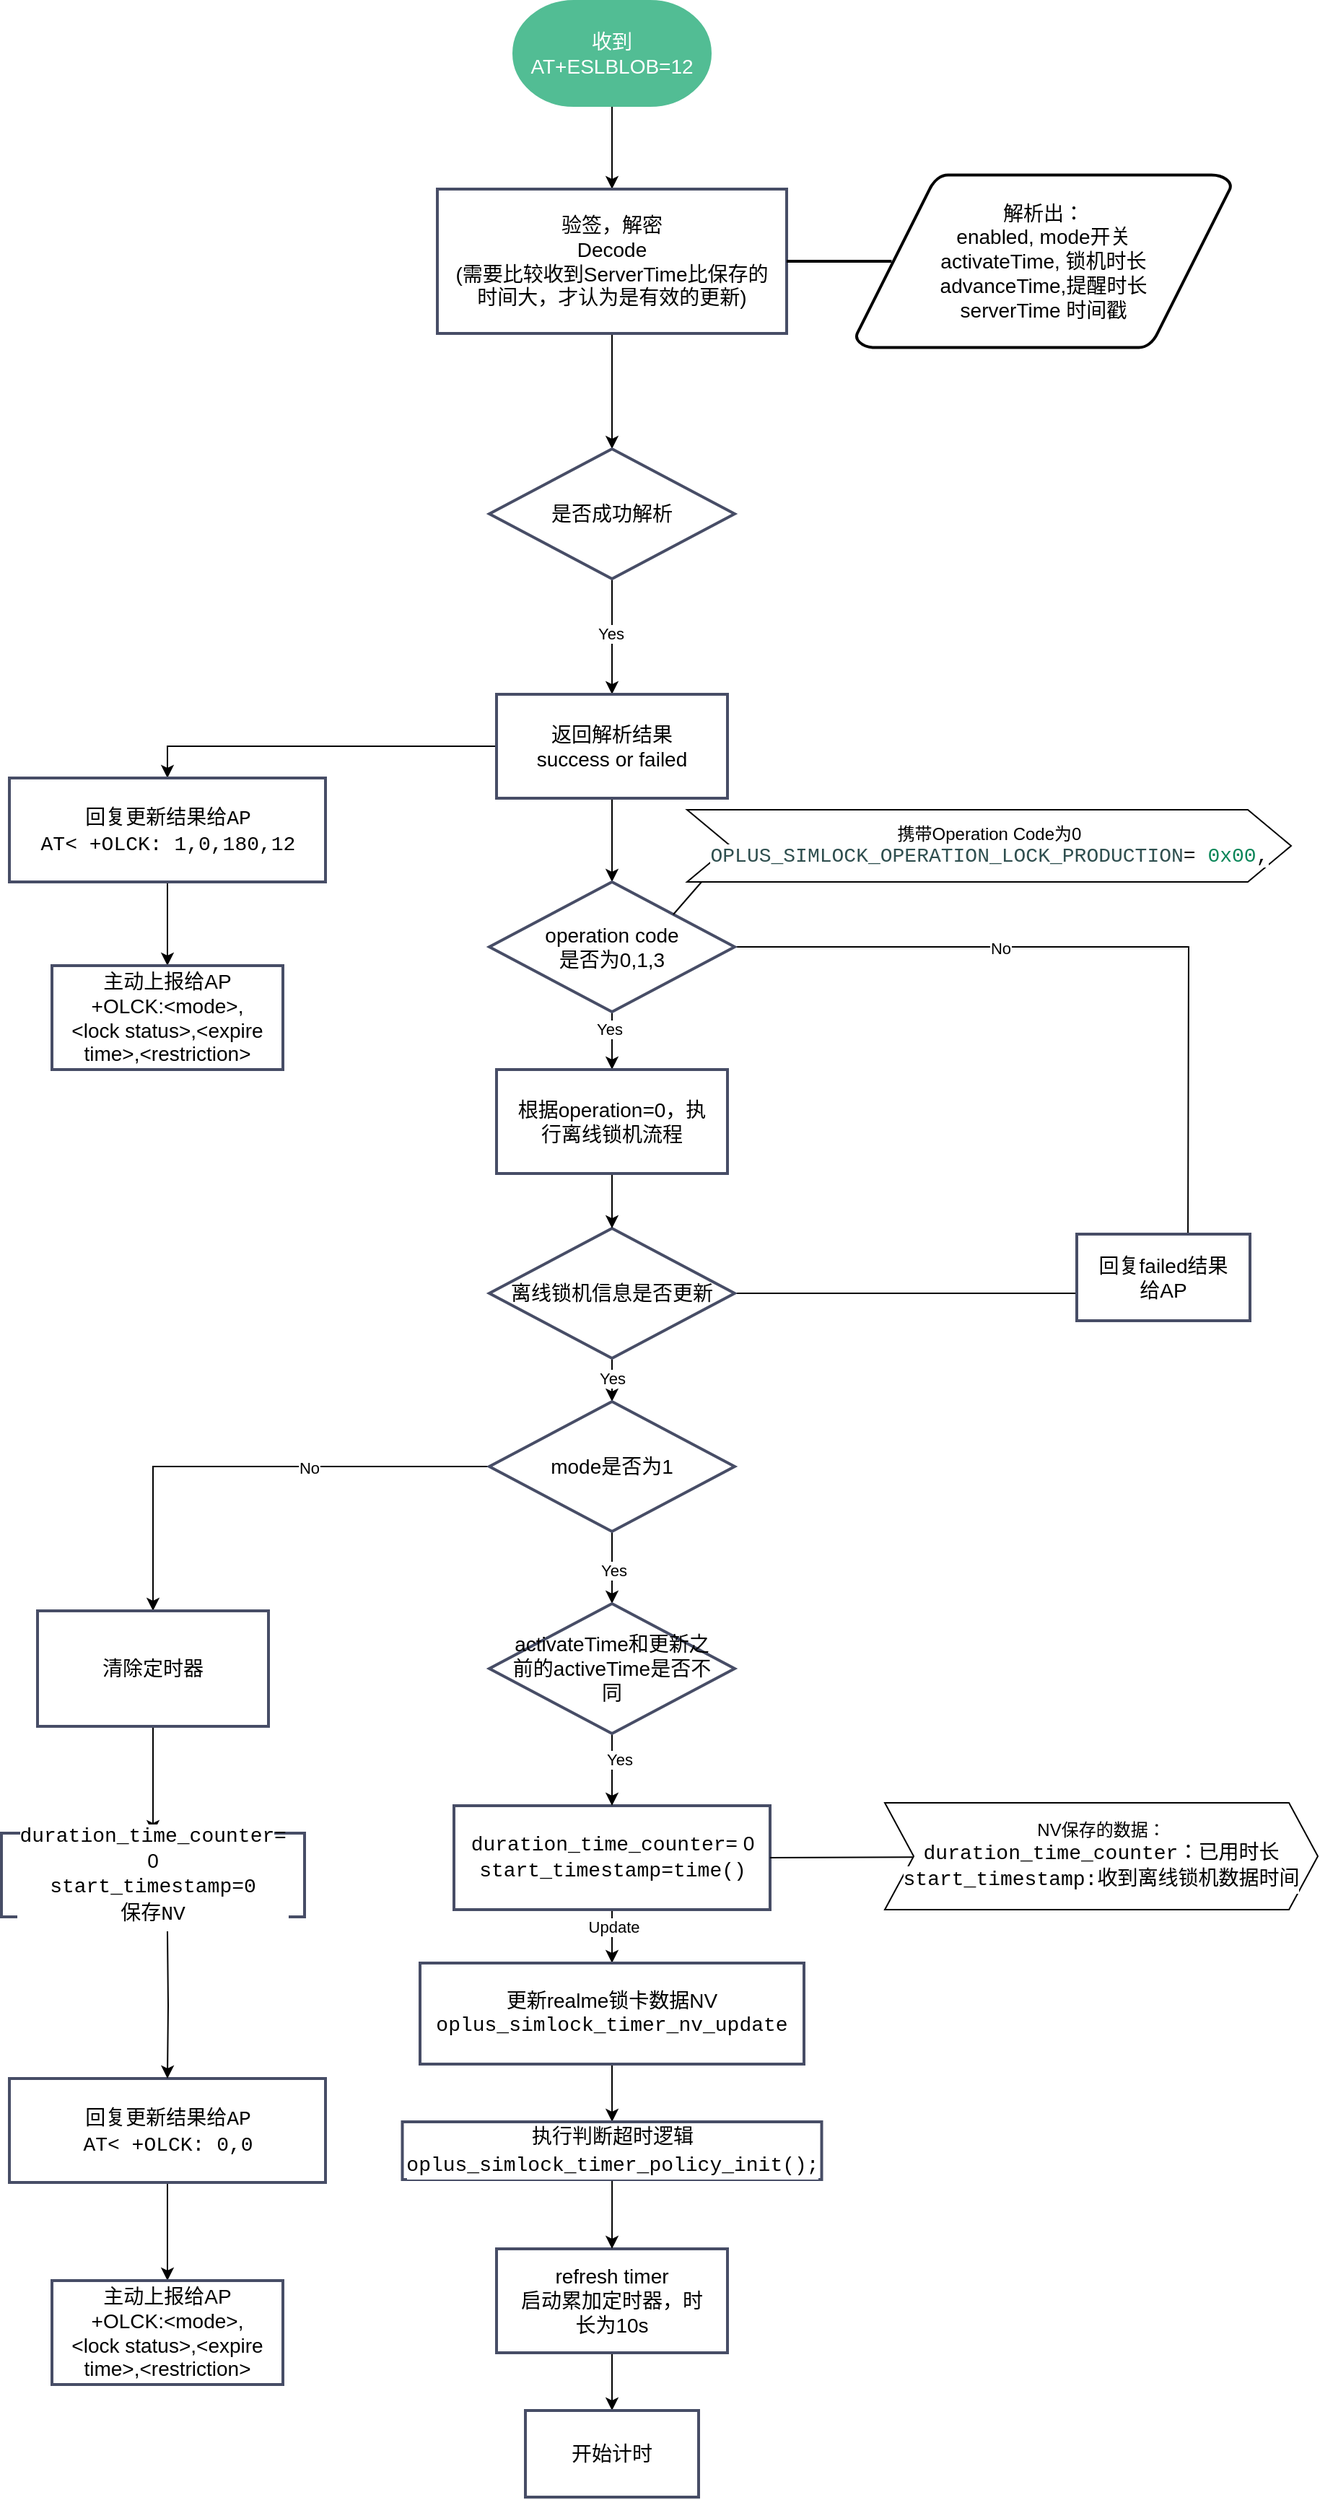 <mxfile version="24.7.7">
  <diagram name="第 1 页" id="54BJwtoG-cp-33cE2wWl">
    <mxGraphModel dx="2214" dy="796" grid="1" gridSize="10" guides="1" tooltips="1" connect="1" arrows="1" fold="1" page="1" pageScale="1" pageWidth="827" pageHeight="1169" math="0" shadow="0">
      <root>
        <mxCell id="0" />
        <mxCell id="1" parent="0" />
        <mxCell id="9z1HUDdmIe7pnTlIsTbF-13" value="" style="edgeStyle=orthogonalEdgeStyle;rounded=0;orthogonalLoop=1;jettySize=auto;html=1;" parent="1" source="9z1HUDdmIe7pnTlIsTbF-14" target="9z1HUDdmIe7pnTlIsTbF-16" edge="1">
          <mxGeometry relative="1" as="geometry" />
        </mxCell>
        <mxCell id="9z1HUDdmIe7pnTlIsTbF-14" value="收到AT+ESLBLOB=12" style="fontSize=14;zwfType=basicShape;strokeWidth=2;html=1;shape=mxgraph.flowchart.terminator;whiteSpace=wrap;strokeColor=#52BD94;fontColor=#FFFFFF;fillColor=#52BD94;" parent="1" vertex="1">
          <mxGeometry x="270" y="41" width="136" height="72" as="geometry" />
        </mxCell>
        <mxCell id="9z1HUDdmIe7pnTlIsTbF-15" value="" style="edgeStyle=orthogonalEdgeStyle;rounded=0;orthogonalLoop=1;jettySize=auto;html=1;" parent="1" source="9z1HUDdmIe7pnTlIsTbF-16" target="9z1HUDdmIe7pnTlIsTbF-20" edge="1">
          <mxGeometry relative="1" as="geometry" />
        </mxCell>
        <mxCell id="9z1HUDdmIe7pnTlIsTbF-16" value="验签，解密&lt;br&gt;Decode&lt;br&gt;(需要比较收到ServerTime比保存的时间大，才认为是有效的更新)" style="fontSize=14;spacingLeft=10;spacingRight=10;zwfType=basicShape;rounded=0;strokeWidth=2;strokeColor=#474D66;whiteSpace=wrap;html=1;" parent="1" vertex="1">
          <mxGeometry x="217" y="171" width="242" height="100" as="geometry" />
        </mxCell>
        <mxCell id="9z1HUDdmIe7pnTlIsTbF-17" value="&lt;span&gt;解析出：&lt;/span&gt;&lt;br&gt;&lt;span&gt;enabled, mode开关&lt;br&gt;activateTime, 锁机时长&lt;br&gt;advanceTime,提醒时长&lt;br&gt;serverTime 时间戳&lt;/span&gt;" style="fontSize=14;spacingLeft=10;spacingRight=10;zwfType=basicShape;shape=mxgraph.flowchart.data;html=1;strokeWidth=2;perimeter=parallelogramPerimeter;whiteSpace=wrap;rounded=1;arcSize=12;size=0.23;" parent="1" vertex="1">
          <mxGeometry x="507" y="161" width="260" height="120" as="geometry" />
        </mxCell>
        <mxCell id="9z1HUDdmIe7pnTlIsTbF-18" value="" style="spacingLeft=10;spacingRight=10;zwfType=line;endArrow=none;html=1;startSize=14;endSize=14;strokeLinecap=round;sourcePerimeterSpacing=8;targetPerimeterSpacing=8;strokeWidth=2;exitX=1;exitY=0.5;exitDx=0;exitDy=0;entryX=0.095;entryY=0.5;entryDx=0;entryDy=0;entryPerimeter=0;" parent="1" source="9z1HUDdmIe7pnTlIsTbF-16" target="9z1HUDdmIe7pnTlIsTbF-17" edge="1">
          <mxGeometry width="160" height="10" relative="1" as="geometry">
            <mxPoint x="470" y="201" as="sourcePoint" />
            <mxPoint x="630" y="191" as="targetPoint" />
          </mxGeometry>
        </mxCell>
        <mxCell id="9z1HUDdmIe7pnTlIsTbF-19" value="" style="edgeStyle=orthogonalEdgeStyle;rounded=0;orthogonalLoop=1;jettySize=auto;html=1;" parent="1" source="9z1HUDdmIe7pnTlIsTbF-20" target="9z1HUDdmIe7pnTlIsTbF-23" edge="1">
          <mxGeometry relative="1" as="geometry" />
        </mxCell>
        <mxCell id="9z1HUDdmIe7pnTlIsTbF-29" value="Yes" style="edgeLabel;html=1;align=center;verticalAlign=middle;resizable=0;points=[];" parent="9z1HUDdmIe7pnTlIsTbF-19" vertex="1" connectable="0">
          <mxGeometry x="-0.058" y="-1" relative="1" as="geometry">
            <mxPoint as="offset" />
          </mxGeometry>
        </mxCell>
        <mxCell id="9z1HUDdmIe7pnTlIsTbF-20" value="是否成功解析" style="fontSize=14;spacingLeft=10;spacingRight=10;zwfType=basicShape;strokeWidth=2;rhombus;whiteSpace=wrap;html=1;strokeColor=#474D66;" parent="1" vertex="1">
          <mxGeometry x="253" y="351" width="170" height="90" as="geometry" />
        </mxCell>
        <mxCell id="9z1HUDdmIe7pnTlIsTbF-21" value="" style="edgeStyle=orthogonalEdgeStyle;rounded=0;orthogonalLoop=1;jettySize=auto;html=1;" parent="1" source="9z1HUDdmIe7pnTlIsTbF-23" target="9z1HUDdmIe7pnTlIsTbF-24" edge="1">
          <mxGeometry relative="1" as="geometry" />
        </mxCell>
        <mxCell id="Qx7GQze8lIG7kLsKz-tr-30" style="edgeStyle=orthogonalEdgeStyle;rounded=0;orthogonalLoop=1;jettySize=auto;html=1;exitX=0;exitY=0.5;exitDx=0;exitDy=0;entryX=0.5;entryY=0;entryDx=0;entryDy=0;" edge="1" parent="1" source="9z1HUDdmIe7pnTlIsTbF-23" target="Qx7GQze8lIG7kLsKz-tr-28">
          <mxGeometry relative="1" as="geometry" />
        </mxCell>
        <mxCell id="9z1HUDdmIe7pnTlIsTbF-23" value="返回解析结果&lt;div&gt;success or failed&lt;/div&gt;" style="fontSize=14;spacingLeft=10;spacingRight=10;zwfType=basicShape;rounded=0;strokeWidth=2;strokeColor=#474D66;whiteSpace=wrap;html=1;" parent="1" vertex="1">
          <mxGeometry x="258" y="521" width="160" height="72" as="geometry" />
        </mxCell>
        <mxCell id="9z1HUDdmIe7pnTlIsTbF-31" style="edgeStyle=orthogonalEdgeStyle;rounded=0;orthogonalLoop=1;jettySize=auto;html=1;exitX=0.5;exitY=1;exitDx=0;exitDy=0;entryX=0.5;entryY=0;entryDx=0;entryDy=0;" parent="1" source="9z1HUDdmIe7pnTlIsTbF-24" target="9z1HUDdmIe7pnTlIsTbF-30" edge="1">
          <mxGeometry relative="1" as="geometry" />
        </mxCell>
        <mxCell id="9z1HUDdmIe7pnTlIsTbF-53" value="Yes" style="edgeLabel;html=1;align=center;verticalAlign=middle;resizable=0;points=[];" parent="9z1HUDdmIe7pnTlIsTbF-31" vertex="1" connectable="0">
          <mxGeometry x="-0.4" y="-2" relative="1" as="geometry">
            <mxPoint as="offset" />
          </mxGeometry>
        </mxCell>
        <mxCell id="9z1HUDdmIe7pnTlIsTbF-56" value="" style="edgeStyle=orthogonalEdgeStyle;rounded=0;orthogonalLoop=1;jettySize=auto;html=1;" parent="1" source="9z1HUDdmIe7pnTlIsTbF-24" edge="1">
          <mxGeometry relative="1" as="geometry">
            <mxPoint x="737.0" y="906" as="targetPoint" />
          </mxGeometry>
        </mxCell>
        <mxCell id="9z1HUDdmIe7pnTlIsTbF-59" value="No" style="edgeLabel;html=1;align=center;verticalAlign=middle;resizable=0;points=[];" parent="9z1HUDdmIe7pnTlIsTbF-56" vertex="1" connectable="0">
          <mxGeometry x="-0.3" y="-1" relative="1" as="geometry">
            <mxPoint as="offset" />
          </mxGeometry>
        </mxCell>
        <mxCell id="9z1HUDdmIe7pnTlIsTbF-24" value="operation code&lt;br&gt;是否为0,1,3" style="fontSize=14;spacingLeft=10;spacingRight=10;zwfType=basicShape;strokeWidth=2;rhombus;whiteSpace=wrap;html=1;strokeColor=#474D66;" parent="1" vertex="1">
          <mxGeometry x="253" y="651" width="170" height="90" as="geometry" />
        </mxCell>
        <mxCell id="9z1HUDdmIe7pnTlIsTbF-39" value="" style="edgeStyle=orthogonalEdgeStyle;rounded=0;orthogonalLoop=1;jettySize=auto;html=1;" parent="1" source="9z1HUDdmIe7pnTlIsTbF-25" target="9z1HUDdmIe7pnTlIsTbF-32" edge="1">
          <mxGeometry relative="1" as="geometry" />
        </mxCell>
        <mxCell id="9z1HUDdmIe7pnTlIsTbF-54" value="Yes" style="edgeLabel;html=1;align=center;verticalAlign=middle;resizable=0;points=[];" parent="9z1HUDdmIe7pnTlIsTbF-39" vertex="1" connectable="0">
          <mxGeometry x="0.336" relative="1" as="geometry">
            <mxPoint as="offset" />
          </mxGeometry>
        </mxCell>
        <mxCell id="9z1HUDdmIe7pnTlIsTbF-61" style="edgeStyle=orthogonalEdgeStyle;rounded=0;orthogonalLoop=1;jettySize=auto;html=1;exitX=1;exitY=0.5;exitDx=0;exitDy=0;entryX=0;entryY=0.5;entryDx=0;entryDy=0;" parent="1" source="9z1HUDdmIe7pnTlIsTbF-25" edge="1">
          <mxGeometry relative="1" as="geometry">
            <mxPoint x="677.0" y="936" as="targetPoint" />
          </mxGeometry>
        </mxCell>
        <mxCell id="9z1HUDdmIe7pnTlIsTbF-25" value="离线锁机信息是否更新" style="fontSize=14;spacingLeft=10;spacingRight=10;zwfType=basicShape;strokeWidth=2;rhombus;whiteSpace=wrap;html=1;strokeColor=#474D66;" parent="1" vertex="1">
          <mxGeometry x="253" y="891" width="170" height="90" as="geometry" />
        </mxCell>
        <mxCell id="Qx7GQze8lIG7kLsKz-tr-33" value="" style="edgeStyle=orthogonalEdgeStyle;rounded=0;orthogonalLoop=1;jettySize=auto;html=1;" edge="1" parent="1" source="9z1HUDdmIe7pnTlIsTbF-26" target="Qx7GQze8lIG7kLsKz-tr-32">
          <mxGeometry relative="1" as="geometry" />
        </mxCell>
        <mxCell id="9z1HUDdmIe7pnTlIsTbF-26" value="&lt;div&gt;refresh timer&lt;/div&gt;启动累加定时器，时长为10s" style="fontSize=14;spacingLeft=10;spacingRight=10;zwfType=basicShape;rounded=0;strokeWidth=2;strokeColor=#474D66;whiteSpace=wrap;html=1;" parent="1" vertex="1">
          <mxGeometry x="258" y="1598" width="160" height="72" as="geometry" />
        </mxCell>
        <mxCell id="Qx7GQze8lIG7kLsKz-tr-5" value="" style="edgeStyle=orthogonalEdgeStyle;rounded=0;orthogonalLoop=1;jettySize=auto;html=1;" edge="1" parent="1" source="9z1HUDdmIe7pnTlIsTbF-28" target="Qx7GQze8lIG7kLsKz-tr-4">
          <mxGeometry relative="1" as="geometry" />
        </mxCell>
        <mxCell id="Qx7GQze8lIG7kLsKz-tr-7" value="Update" style="edgeLabel;html=1;align=center;verticalAlign=middle;resizable=0;points=[];" vertex="1" connectable="0" parent="Qx7GQze8lIG7kLsKz-tr-5">
          <mxGeometry x="-0.442" y="1" relative="1" as="geometry">
            <mxPoint as="offset" />
          </mxGeometry>
        </mxCell>
        <mxCell id="9z1HUDdmIe7pnTlIsTbF-28" value="&lt;span style=&quot;background-color: rgb(255, 255, 255); font-family: Consolas, &amp;quot;Courier New&amp;quot;, monospace; white-space: pre;&quot;&gt;duration_time_counter&lt;/span&gt;= 0&lt;div&gt;&lt;div style=&quot;background-color: rgb(255, 255, 255); font-family: Consolas, &amp;quot;Courier New&amp;quot;, monospace; line-height: 19px; white-space: pre;&quot;&gt;start_timestamp=time()&lt;/div&gt;&lt;/div&gt;" style="fontSize=14;spacingLeft=10;spacingRight=10;zwfType=basicShape;rounded=0;strokeWidth=2;strokeColor=#474D66;whiteSpace=wrap;html=1;" parent="1" vertex="1">
          <mxGeometry x="228.5" y="1291" width="219" height="72" as="geometry" />
        </mxCell>
        <mxCell id="9z1HUDdmIe7pnTlIsTbF-38" value="" style="edgeStyle=orthogonalEdgeStyle;rounded=0;orthogonalLoop=1;jettySize=auto;html=1;" parent="1" source="9z1HUDdmIe7pnTlIsTbF-30" target="9z1HUDdmIe7pnTlIsTbF-25" edge="1">
          <mxGeometry relative="1" as="geometry" />
        </mxCell>
        <mxCell id="9z1HUDdmIe7pnTlIsTbF-30" value="根据operation=0，执行离线锁机流程" style="fontSize=14;spacingLeft=10;spacingRight=10;zwfType=basicShape;rounded=0;strokeWidth=2;strokeColor=#474D66;whiteSpace=wrap;html=1;" parent="1" vertex="1">
          <mxGeometry x="258" y="781" width="160" height="72" as="geometry" />
        </mxCell>
        <mxCell id="9z1HUDdmIe7pnTlIsTbF-40" value="" style="edgeStyle=orthogonalEdgeStyle;rounded=0;orthogonalLoop=1;jettySize=auto;html=1;" parent="1" source="9z1HUDdmIe7pnTlIsTbF-32" target="9z1HUDdmIe7pnTlIsTbF-33" edge="1">
          <mxGeometry relative="1" as="geometry" />
        </mxCell>
        <mxCell id="9z1HUDdmIe7pnTlIsTbF-45" value="Yes" style="edgeLabel;html=1;align=center;verticalAlign=middle;resizable=0;points=[];" parent="9z1HUDdmIe7pnTlIsTbF-40" vertex="1" connectable="0">
          <mxGeometry x="0.064" y="1" relative="1" as="geometry">
            <mxPoint as="offset" />
          </mxGeometry>
        </mxCell>
        <mxCell id="9z1HUDdmIe7pnTlIsTbF-48" value="" style="edgeStyle=orthogonalEdgeStyle;rounded=0;orthogonalLoop=1;jettySize=auto;html=1;entryX=0.5;entryY=0;entryDx=0;entryDy=0;" parent="1" source="9z1HUDdmIe7pnTlIsTbF-32" edge="1" target="9z1HUDdmIe7pnTlIsTbF-47">
          <mxGeometry relative="1" as="geometry">
            <mxPoint x="97.0" y="1141" as="targetPoint" />
          </mxGeometry>
        </mxCell>
        <mxCell id="9z1HUDdmIe7pnTlIsTbF-49" value="No" style="edgeLabel;html=1;align=center;verticalAlign=middle;resizable=0;points=[];" parent="9z1HUDdmIe7pnTlIsTbF-48" vertex="1" connectable="0">
          <mxGeometry x="-0.246" y="1" relative="1" as="geometry">
            <mxPoint as="offset" />
          </mxGeometry>
        </mxCell>
        <mxCell id="9z1HUDdmIe7pnTlIsTbF-32" value="mode是否为1" style="fontSize=14;spacingLeft=10;spacingRight=10;zwfType=basicShape;strokeWidth=2;rhombus;whiteSpace=wrap;html=1;strokeColor=#474D66;" parent="1" vertex="1">
          <mxGeometry x="253" y="1011" width="170" height="90" as="geometry" />
        </mxCell>
        <mxCell id="9z1HUDdmIe7pnTlIsTbF-41" value="" style="edgeStyle=orthogonalEdgeStyle;rounded=0;orthogonalLoop=1;jettySize=auto;html=1;" parent="1" source="9z1HUDdmIe7pnTlIsTbF-33" target="9z1HUDdmIe7pnTlIsTbF-28" edge="1">
          <mxGeometry relative="1" as="geometry" />
        </mxCell>
        <mxCell id="Qx7GQze8lIG7kLsKz-tr-2" value="Yes" style="edgeLabel;html=1;align=center;verticalAlign=middle;resizable=0;points=[];" vertex="1" connectable="0" parent="9z1HUDdmIe7pnTlIsTbF-41">
          <mxGeometry x="-0.296" y="5" relative="1" as="geometry">
            <mxPoint as="offset" />
          </mxGeometry>
        </mxCell>
        <mxCell id="9z1HUDdmIe7pnTlIsTbF-33" value="activateTime和更新之前的activeTime是否不同" style="fontSize=14;spacingLeft=10;spacingRight=10;zwfType=basicShape;strokeWidth=2;rhombus;whiteSpace=wrap;html=1;strokeColor=#474D66;" parent="1" vertex="1">
          <mxGeometry x="253" y="1151" width="170" height="90" as="geometry" />
        </mxCell>
        <mxCell id="9z1HUDdmIe7pnTlIsTbF-36" value="NV保存的数据：&lt;div&gt;&lt;span style=&quot;font-size: 14px; background-color: rgb(255, 255, 255); font-family: Consolas, &amp;quot;Courier New&amp;quot;, monospace; white-space: pre;&quot;&gt;duration_time_counter&lt;/span&gt;&lt;span style=&quot;font-size: 14px;&quot;&gt;：已用时长&lt;/span&gt;&lt;div style=&quot;font-size: 14px;&quot;&gt;&lt;div style=&quot;background-color: rgb(255, 255, 255); font-family: Consolas, &amp;quot;Courier New&amp;quot;, monospace; line-height: 19px; white-space: pre;&quot;&gt;start_timestamp:收到离线锁机数据时间&lt;/div&gt;&lt;/div&gt;&lt;/div&gt;" style="shape=step;perimeter=stepPerimeter;whiteSpace=wrap;html=1;fixedSize=1;" parent="1" vertex="1">
          <mxGeometry x="527" y="1289" width="300" height="74" as="geometry" />
        </mxCell>
        <mxCell id="9z1HUDdmIe7pnTlIsTbF-51" value="" style="edgeStyle=orthogonalEdgeStyle;rounded=0;orthogonalLoop=1;jettySize=auto;html=1;exitX=0.5;exitY=1;exitDx=0;exitDy=0;entryX=0.5;entryY=0;entryDx=0;entryDy=0;" parent="1" source="9z1HUDdmIe7pnTlIsTbF-47" target="9z1HUDdmIe7pnTlIsTbF-50" edge="1">
          <mxGeometry relative="1" as="geometry">
            <mxPoint x="97" y="1221" as="sourcePoint" />
            <mxPoint x="97" y="1297" as="targetPoint" />
          </mxGeometry>
        </mxCell>
        <mxCell id="9z1HUDdmIe7pnTlIsTbF-47" value="清除定时器" style="whiteSpace=wrap;html=1;fontSize=14;strokeColor=#474D66;spacingLeft=10;spacingRight=10;strokeWidth=2;" parent="1" vertex="1">
          <mxGeometry x="-60" y="1156" width="160" height="80" as="geometry" />
        </mxCell>
        <mxCell id="9z1HUDdmIe7pnTlIsTbF-50" value="&lt;span style=&quot;background-color: rgb(255, 255, 255); font-family: Consolas, &amp;quot;Courier New&amp;quot;, monospace; white-space: pre;&quot;&gt;duration_time_counter&lt;/span&gt;= 0&lt;div&gt;&lt;div style=&quot;background-color: rgb(255, 255, 255); font-family: Consolas, &amp;quot;Courier New&amp;quot;, monospace; line-height: 19px; white-space: pre;&quot;&gt;start_timestamp=0&lt;/div&gt;&lt;/div&gt;&lt;div style=&quot;background-color: rgb(255, 255, 255); font-family: Consolas, &amp;quot;Courier New&amp;quot;, monospace; line-height: 19px; white-space: pre;&quot;&gt;保存NV&lt;/div&gt;" style="whiteSpace=wrap;html=1;fontSize=14;strokeColor=#474D66;spacingLeft=10;spacingRight=10;strokeWidth=2;" parent="1" vertex="1">
          <mxGeometry x="-85" y="1310" width="210" height="58" as="geometry" />
        </mxCell>
        <mxCell id="9z1HUDdmIe7pnTlIsTbF-55" value="回复failed结果给AP" style="whiteSpace=wrap;html=1;fontSize=14;strokeColor=#474D66;spacingLeft=10;spacingRight=10;strokeWidth=2;" parent="1" vertex="1">
          <mxGeometry x="660" y="895" width="120" height="60" as="geometry" />
        </mxCell>
        <mxCell id="9z1HUDdmIe7pnTlIsTbF-63" value="" style="endArrow=none;html=1;rounded=0;entryX=1;entryY=0.5;entryDx=0;entryDy=0;" parent="1" source="9z1HUDdmIe7pnTlIsTbF-36" target="9z1HUDdmIe7pnTlIsTbF-28" edge="1">
          <mxGeometry width="50" height="50" relative="1" as="geometry">
            <mxPoint x="627" y="1331" as="sourcePoint" />
            <mxPoint x="677" y="1281" as="targetPoint" />
          </mxGeometry>
        </mxCell>
        <mxCell id="9z1HUDdmIe7pnTlIsTbF-66" value="&lt;div style=&quot;&quot;&gt;&lt;span style=&quot;background-color: initial;&quot;&gt;携带Operation Code为0&lt;/span&gt;&lt;/div&gt;&lt;div style=&quot;&quot;&gt;&lt;span style=&quot;background-color: rgb(255, 255, 255); font-family: Consolas, &amp;quot;Courier New&amp;quot;, monospace; font-size: 14px; white-space: pre; color: rgb(47, 79, 79);&quot;&gt;OPLUS_SIMLOCK_OPERATION_LOCK_PRODUCTION&lt;/span&gt;&lt;span style=&quot;background-color: rgb(255, 255, 255); font-family: Consolas, &amp;quot;Courier New&amp;quot;, monospace; font-size: 14px; white-space: pre;&quot;&gt;= &lt;/span&gt;&lt;span style=&quot;background-color: rgb(255, 255, 255); font-family: Consolas, &amp;quot;Courier New&amp;quot;, monospace; font-size: 14px; white-space: pre; color: rgb(9, 134, 88);&quot;&gt;0x00&lt;/span&gt;&lt;span style=&quot;background-color: rgb(255, 255, 255); font-family: Consolas, &amp;quot;Courier New&amp;quot;, monospace; font-size: 14px; white-space: pre;&quot;&gt;,&lt;/span&gt;&lt;/div&gt;" style="shape=step;perimeter=stepPerimeter;whiteSpace=wrap;html=1;fixedSize=1;align=center;size=30;labelBorderColor=none;labelPosition=center;verticalLabelPosition=middle;verticalAlign=middle;" parent="1" vertex="1">
          <mxGeometry x="390" y="601" width="418.5" height="50" as="geometry" />
        </mxCell>
        <mxCell id="9z1HUDdmIe7pnTlIsTbF-69" value="" style="endArrow=none;html=1;rounded=0;exitX=1;exitY=0;exitDx=0;exitDy=0;entryX=0.024;entryY=1;entryDx=0;entryDy=0;entryPerimeter=0;" parent="1" source="9z1HUDdmIe7pnTlIsTbF-24" target="9z1HUDdmIe7pnTlIsTbF-66" edge="1">
          <mxGeometry width="50" height="50" relative="1" as="geometry">
            <mxPoint x="507" y="791" as="sourcePoint" />
            <mxPoint x="389.511" y="662" as="targetPoint" />
          </mxGeometry>
        </mxCell>
        <mxCell id="Qx7GQze8lIG7kLsKz-tr-12" value="" style="edgeStyle=orthogonalEdgeStyle;rounded=0;orthogonalLoop=1;jettySize=auto;html=1;" edge="1" parent="1" source="Qx7GQze8lIG7kLsKz-tr-4" target="Qx7GQze8lIG7kLsKz-tr-9">
          <mxGeometry relative="1" as="geometry" />
        </mxCell>
        <mxCell id="Qx7GQze8lIG7kLsKz-tr-4" value="更新realme锁卡数据NV&lt;div&gt;&lt;div style=&quot;background-color: rgb(255, 255, 255); font-family: Consolas, &amp;quot;Courier New&amp;quot;, monospace; line-height: 19px; white-space: pre;&quot;&gt;oplus_simlock_timer_nv_update&lt;/div&gt;&lt;/div&gt;" style="fontSize=14;spacingLeft=10;spacingRight=10;zwfType=basicShape;rounded=0;strokeWidth=2;strokeColor=#474D66;whiteSpace=wrap;html=1;" vertex="1" parent="1">
          <mxGeometry x="205" y="1400" width="266" height="70" as="geometry" />
        </mxCell>
        <mxCell id="Qx7GQze8lIG7kLsKz-tr-11" value="" style="edgeStyle=orthogonalEdgeStyle;rounded=0;orthogonalLoop=1;jettySize=auto;html=1;" edge="1" parent="1" source="Qx7GQze8lIG7kLsKz-tr-9" target="9z1HUDdmIe7pnTlIsTbF-26">
          <mxGeometry relative="1" as="geometry" />
        </mxCell>
        <mxCell id="Qx7GQze8lIG7kLsKz-tr-9" value="&lt;div style=&quot;background-color: rgb(255, 255, 255); font-family: Consolas, &amp;quot;Courier New&amp;quot;, monospace; line-height: 19px; white-space: pre;&quot;&gt;执行判断超时逻辑&lt;/div&gt;&lt;div style=&quot;background-color: rgb(255, 255, 255); font-family: Consolas, &amp;quot;Courier New&amp;quot;, monospace; line-height: 19px; white-space: pre;&quot;&gt;oplus_simlock_timer_policy_init();&lt;/div&gt;&lt;div&gt;&lt;/div&gt;" style="fontSize=14;spacingLeft=10;spacingRight=10;zwfType=basicShape;rounded=0;strokeWidth=2;strokeColor=#474D66;whiteSpace=wrap;html=1;" vertex="1" parent="1">
          <mxGeometry x="192.75" y="1510" width="290.5" height="40" as="geometry" />
        </mxCell>
        <mxCell id="Qx7GQze8lIG7kLsKz-tr-22" value="" style="edgeStyle=orthogonalEdgeStyle;rounded=0;orthogonalLoop=1;jettySize=auto;html=1;" edge="1" parent="1" source="Qx7GQze8lIG7kLsKz-tr-23" target="Qx7GQze8lIG7kLsKz-tr-24">
          <mxGeometry relative="1" as="geometry" />
        </mxCell>
        <mxCell id="Qx7GQze8lIG7kLsKz-tr-23" value="&lt;font face=&quot;Consolas, Courier New, monospace&quot;&gt;&lt;span style=&quot;white-space: pre; background-color: rgb(255, 255, 255);&quot;&gt;回复更新结果给AP&lt;/span&gt;&lt;/font&gt;&lt;div&gt;&lt;font face=&quot;Consolas, Courier New, monospace&quot;&gt;&lt;span style=&quot;background-color: rgb(255, 255, 255);&quot;&gt;&lt;span style=&quot;white-space: pre;&quot;&gt;AT&amp;lt; +OLCK: 0,0&lt;/span&gt;&lt;br&gt;&lt;/span&gt;&lt;/font&gt;&lt;/div&gt;" style="fontSize=14;spacingLeft=10;spacingRight=10;zwfType=basicShape;rounded=0;strokeWidth=2;strokeColor=#474D66;whiteSpace=wrap;html=1;" vertex="1" parent="1">
          <mxGeometry x="-79.5" y="1480" width="219" height="72" as="geometry" />
        </mxCell>
        <mxCell id="Qx7GQze8lIG7kLsKz-tr-24" value="主动上报给AP&lt;div&gt;+OLCK:&amp;lt;mode&amp;gt;,&amp;lt;lock status&amp;gt;,&amp;lt;expire time&amp;gt;,&amp;lt;restriction&amp;gt;&lt;br&gt;&lt;/div&gt;" style="fontSize=14;spacingLeft=10;spacingRight=10;zwfType=basicShape;rounded=0;strokeWidth=2;strokeColor=#474D66;whiteSpace=wrap;html=1;" vertex="1" parent="1">
          <mxGeometry x="-50" y="1620" width="160" height="72" as="geometry" />
        </mxCell>
        <mxCell id="Qx7GQze8lIG7kLsKz-tr-25" value="" style="edgeStyle=orthogonalEdgeStyle;rounded=0;orthogonalLoop=1;jettySize=auto;html=1;entryX=0.5;entryY=0;entryDx=0;entryDy=0;" edge="1" parent="1" target="Qx7GQze8lIG7kLsKz-tr-23">
          <mxGeometry relative="1" as="geometry">
            <mxPoint x="30" y="1378" as="sourcePoint" />
            <mxPoint x="100" y="1436" as="targetPoint" />
          </mxGeometry>
        </mxCell>
        <mxCell id="Qx7GQze8lIG7kLsKz-tr-31" value="" style="edgeStyle=orthogonalEdgeStyle;rounded=0;orthogonalLoop=1;jettySize=auto;html=1;" edge="1" parent="1" source="Qx7GQze8lIG7kLsKz-tr-28" target="Qx7GQze8lIG7kLsKz-tr-29">
          <mxGeometry relative="1" as="geometry" />
        </mxCell>
        <mxCell id="Qx7GQze8lIG7kLsKz-tr-28" value="&lt;font face=&quot;Consolas, Courier New, monospace&quot;&gt;&lt;span style=&quot;white-space: pre; background-color: rgb(255, 255, 255);&quot;&gt;回复更新结果给AP&lt;/span&gt;&lt;/font&gt;&lt;div&gt;&lt;font face=&quot;Consolas, Courier New, monospace&quot;&gt;&lt;span style=&quot;background-color: rgb(255, 255, 255);&quot;&gt;&lt;span style=&quot;white-space: pre;&quot;&gt;AT&amp;lt; +OLCK: 1,0,180,12&lt;/span&gt;&lt;br&gt;&lt;/span&gt;&lt;/font&gt;&lt;/div&gt;" style="fontSize=14;spacingLeft=10;spacingRight=10;zwfType=basicShape;rounded=0;strokeWidth=2;strokeColor=#474D66;whiteSpace=wrap;html=1;" vertex="1" parent="1">
          <mxGeometry x="-79.5" y="579" width="219" height="72" as="geometry" />
        </mxCell>
        <mxCell id="Qx7GQze8lIG7kLsKz-tr-29" value="主动上报给AP&lt;div&gt;+OLCK:&amp;lt;mode&amp;gt;,&amp;lt;lock status&amp;gt;,&amp;lt;expire time&amp;gt;,&amp;lt;restriction&amp;gt;&lt;br&gt;&lt;/div&gt;" style="fontSize=14;spacingLeft=10;spacingRight=10;zwfType=basicShape;rounded=0;strokeWidth=2;strokeColor=#474D66;whiteSpace=wrap;html=1;" vertex="1" parent="1">
          <mxGeometry x="-50" y="709" width="160" height="72" as="geometry" />
        </mxCell>
        <mxCell id="Qx7GQze8lIG7kLsKz-tr-32" value="开始计时" style="whiteSpace=wrap;html=1;fontSize=14;strokeColor=#474D66;spacingLeft=10;spacingRight=10;rounded=0;strokeWidth=2;" vertex="1" parent="1">
          <mxGeometry x="278" y="1710" width="120" height="60" as="geometry" />
        </mxCell>
      </root>
    </mxGraphModel>
  </diagram>
</mxfile>
